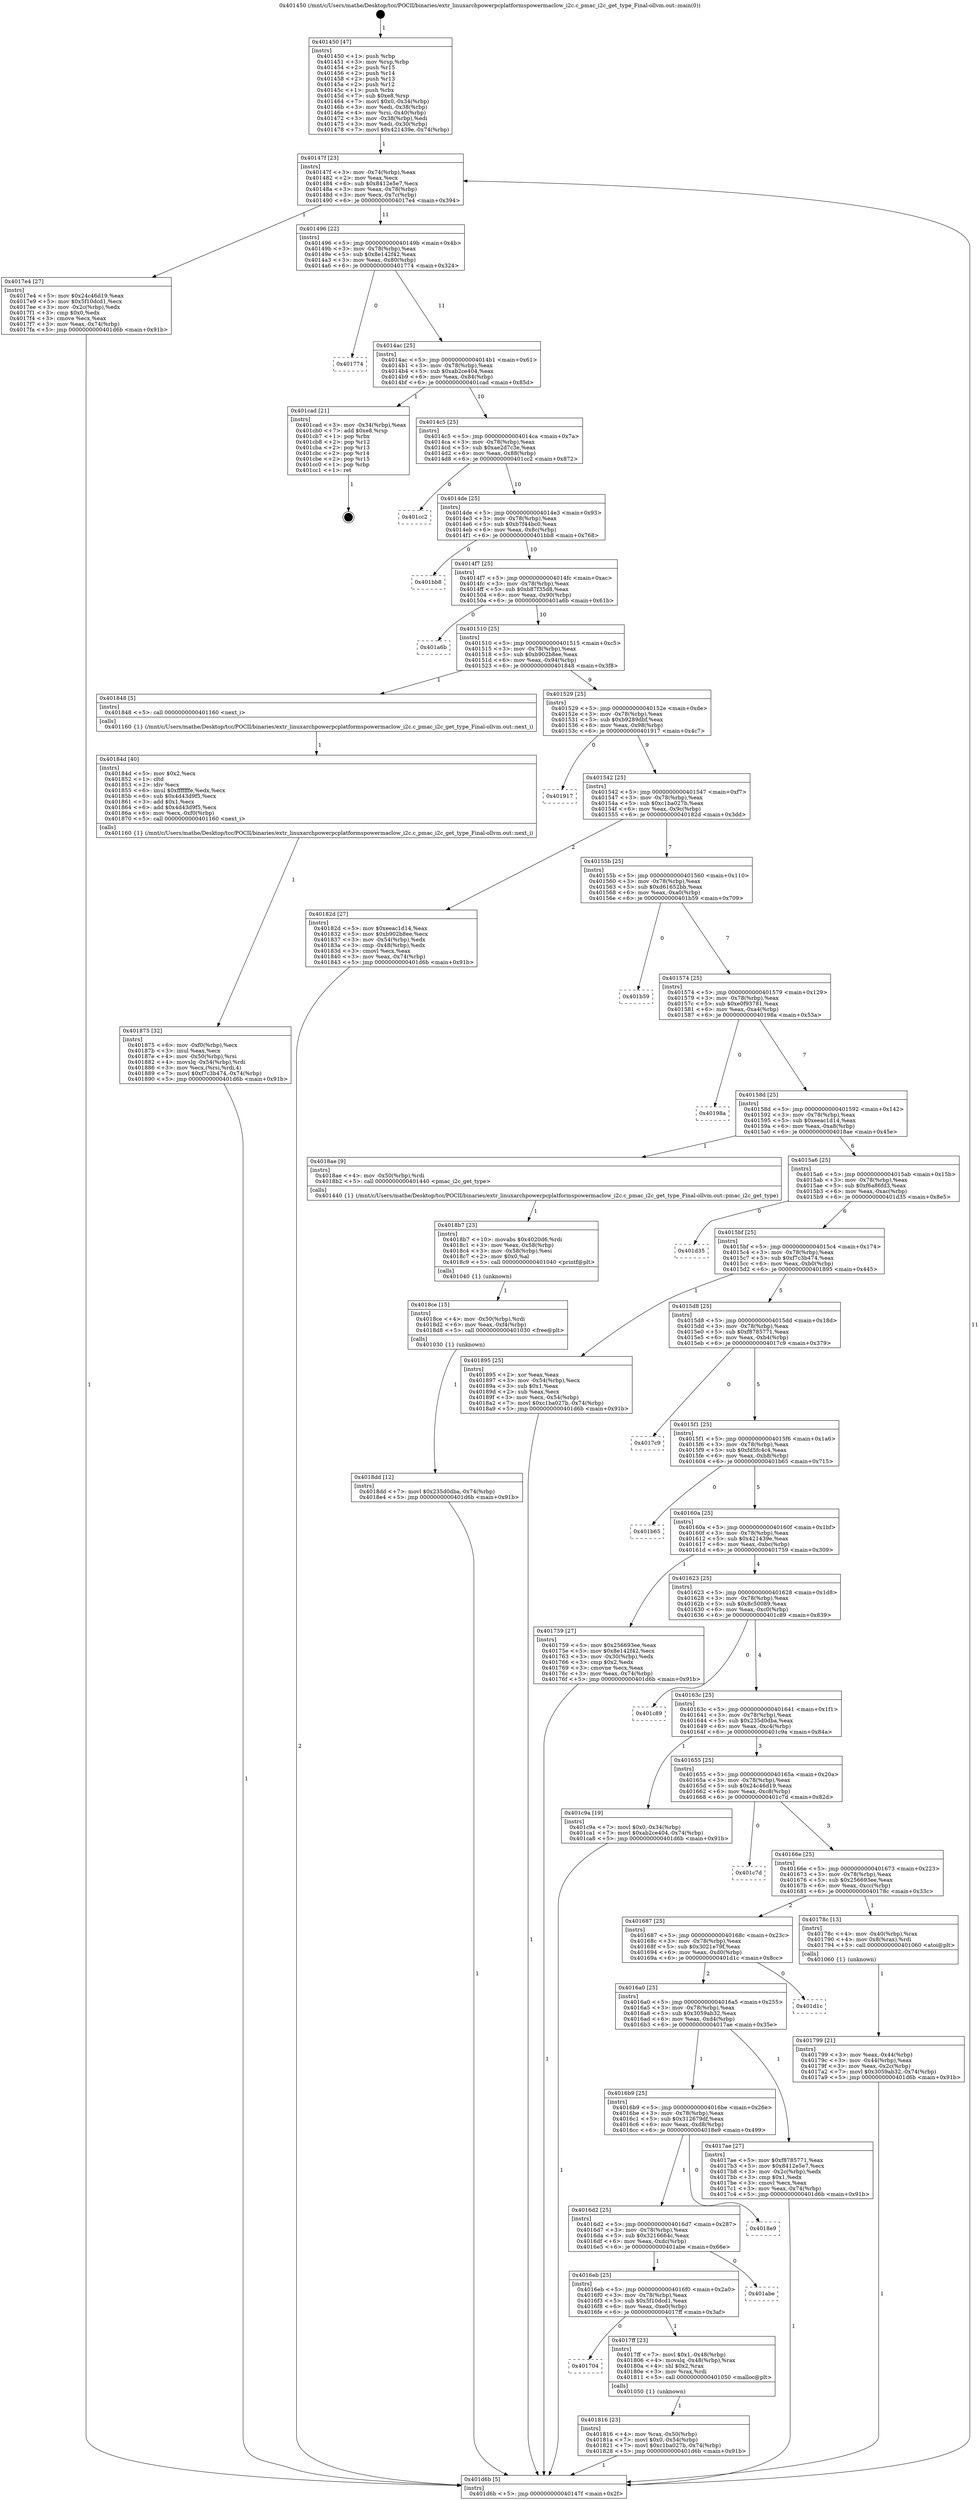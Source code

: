 digraph "0x401450" {
  label = "0x401450 (/mnt/c/Users/mathe/Desktop/tcc/POCII/binaries/extr_linuxarchpowerpcplatformspowermaclow_i2c.c_pmac_i2c_get_type_Final-ollvm.out::main(0))"
  labelloc = "t"
  node[shape=record]

  Entry [label="",width=0.3,height=0.3,shape=circle,fillcolor=black,style=filled]
  "0x40147f" [label="{
     0x40147f [23]\l
     | [instrs]\l
     &nbsp;&nbsp;0x40147f \<+3\>: mov -0x74(%rbp),%eax\l
     &nbsp;&nbsp;0x401482 \<+2\>: mov %eax,%ecx\l
     &nbsp;&nbsp;0x401484 \<+6\>: sub $0x8412e5e7,%ecx\l
     &nbsp;&nbsp;0x40148a \<+3\>: mov %eax,-0x78(%rbp)\l
     &nbsp;&nbsp;0x40148d \<+3\>: mov %ecx,-0x7c(%rbp)\l
     &nbsp;&nbsp;0x401490 \<+6\>: je 00000000004017e4 \<main+0x394\>\l
  }"]
  "0x4017e4" [label="{
     0x4017e4 [27]\l
     | [instrs]\l
     &nbsp;&nbsp;0x4017e4 \<+5\>: mov $0x24c46d19,%eax\l
     &nbsp;&nbsp;0x4017e9 \<+5\>: mov $0x5f10dcd1,%ecx\l
     &nbsp;&nbsp;0x4017ee \<+3\>: mov -0x2c(%rbp),%edx\l
     &nbsp;&nbsp;0x4017f1 \<+3\>: cmp $0x0,%edx\l
     &nbsp;&nbsp;0x4017f4 \<+3\>: cmove %ecx,%eax\l
     &nbsp;&nbsp;0x4017f7 \<+3\>: mov %eax,-0x74(%rbp)\l
     &nbsp;&nbsp;0x4017fa \<+5\>: jmp 0000000000401d6b \<main+0x91b\>\l
  }"]
  "0x401496" [label="{
     0x401496 [22]\l
     | [instrs]\l
     &nbsp;&nbsp;0x401496 \<+5\>: jmp 000000000040149b \<main+0x4b\>\l
     &nbsp;&nbsp;0x40149b \<+3\>: mov -0x78(%rbp),%eax\l
     &nbsp;&nbsp;0x40149e \<+5\>: sub $0x8e142f42,%eax\l
     &nbsp;&nbsp;0x4014a3 \<+3\>: mov %eax,-0x80(%rbp)\l
     &nbsp;&nbsp;0x4014a6 \<+6\>: je 0000000000401774 \<main+0x324\>\l
  }"]
  Exit [label="",width=0.3,height=0.3,shape=circle,fillcolor=black,style=filled,peripheries=2]
  "0x401774" [label="{
     0x401774\l
  }", style=dashed]
  "0x4014ac" [label="{
     0x4014ac [25]\l
     | [instrs]\l
     &nbsp;&nbsp;0x4014ac \<+5\>: jmp 00000000004014b1 \<main+0x61\>\l
     &nbsp;&nbsp;0x4014b1 \<+3\>: mov -0x78(%rbp),%eax\l
     &nbsp;&nbsp;0x4014b4 \<+5\>: sub $0xab2ce404,%eax\l
     &nbsp;&nbsp;0x4014b9 \<+6\>: mov %eax,-0x84(%rbp)\l
     &nbsp;&nbsp;0x4014bf \<+6\>: je 0000000000401cad \<main+0x85d\>\l
  }"]
  "0x4018dd" [label="{
     0x4018dd [12]\l
     | [instrs]\l
     &nbsp;&nbsp;0x4018dd \<+7\>: movl $0x235d0dba,-0x74(%rbp)\l
     &nbsp;&nbsp;0x4018e4 \<+5\>: jmp 0000000000401d6b \<main+0x91b\>\l
  }"]
  "0x401cad" [label="{
     0x401cad [21]\l
     | [instrs]\l
     &nbsp;&nbsp;0x401cad \<+3\>: mov -0x34(%rbp),%eax\l
     &nbsp;&nbsp;0x401cb0 \<+7\>: add $0xe8,%rsp\l
     &nbsp;&nbsp;0x401cb7 \<+1\>: pop %rbx\l
     &nbsp;&nbsp;0x401cb8 \<+2\>: pop %r12\l
     &nbsp;&nbsp;0x401cba \<+2\>: pop %r13\l
     &nbsp;&nbsp;0x401cbc \<+2\>: pop %r14\l
     &nbsp;&nbsp;0x401cbe \<+2\>: pop %r15\l
     &nbsp;&nbsp;0x401cc0 \<+1\>: pop %rbp\l
     &nbsp;&nbsp;0x401cc1 \<+1\>: ret\l
  }"]
  "0x4014c5" [label="{
     0x4014c5 [25]\l
     | [instrs]\l
     &nbsp;&nbsp;0x4014c5 \<+5\>: jmp 00000000004014ca \<main+0x7a\>\l
     &nbsp;&nbsp;0x4014ca \<+3\>: mov -0x78(%rbp),%eax\l
     &nbsp;&nbsp;0x4014cd \<+5\>: sub $0xae2d7c3e,%eax\l
     &nbsp;&nbsp;0x4014d2 \<+6\>: mov %eax,-0x88(%rbp)\l
     &nbsp;&nbsp;0x4014d8 \<+6\>: je 0000000000401cc2 \<main+0x872\>\l
  }"]
  "0x4018ce" [label="{
     0x4018ce [15]\l
     | [instrs]\l
     &nbsp;&nbsp;0x4018ce \<+4\>: mov -0x50(%rbp),%rdi\l
     &nbsp;&nbsp;0x4018d2 \<+6\>: mov %eax,-0xf4(%rbp)\l
     &nbsp;&nbsp;0x4018d8 \<+5\>: call 0000000000401030 \<free@plt\>\l
     | [calls]\l
     &nbsp;&nbsp;0x401030 \{1\} (unknown)\l
  }"]
  "0x401cc2" [label="{
     0x401cc2\l
  }", style=dashed]
  "0x4014de" [label="{
     0x4014de [25]\l
     | [instrs]\l
     &nbsp;&nbsp;0x4014de \<+5\>: jmp 00000000004014e3 \<main+0x93\>\l
     &nbsp;&nbsp;0x4014e3 \<+3\>: mov -0x78(%rbp),%eax\l
     &nbsp;&nbsp;0x4014e6 \<+5\>: sub $0xb7f44bc0,%eax\l
     &nbsp;&nbsp;0x4014eb \<+6\>: mov %eax,-0x8c(%rbp)\l
     &nbsp;&nbsp;0x4014f1 \<+6\>: je 0000000000401bb8 \<main+0x768\>\l
  }"]
  "0x4018b7" [label="{
     0x4018b7 [23]\l
     | [instrs]\l
     &nbsp;&nbsp;0x4018b7 \<+10\>: movabs $0x4020d6,%rdi\l
     &nbsp;&nbsp;0x4018c1 \<+3\>: mov %eax,-0x58(%rbp)\l
     &nbsp;&nbsp;0x4018c4 \<+3\>: mov -0x58(%rbp),%esi\l
     &nbsp;&nbsp;0x4018c7 \<+2\>: mov $0x0,%al\l
     &nbsp;&nbsp;0x4018c9 \<+5\>: call 0000000000401040 \<printf@plt\>\l
     | [calls]\l
     &nbsp;&nbsp;0x401040 \{1\} (unknown)\l
  }"]
  "0x401bb8" [label="{
     0x401bb8\l
  }", style=dashed]
  "0x4014f7" [label="{
     0x4014f7 [25]\l
     | [instrs]\l
     &nbsp;&nbsp;0x4014f7 \<+5\>: jmp 00000000004014fc \<main+0xac\>\l
     &nbsp;&nbsp;0x4014fc \<+3\>: mov -0x78(%rbp),%eax\l
     &nbsp;&nbsp;0x4014ff \<+5\>: sub $0xb87f35d8,%eax\l
     &nbsp;&nbsp;0x401504 \<+6\>: mov %eax,-0x90(%rbp)\l
     &nbsp;&nbsp;0x40150a \<+6\>: je 0000000000401a6b \<main+0x61b\>\l
  }"]
  "0x401875" [label="{
     0x401875 [32]\l
     | [instrs]\l
     &nbsp;&nbsp;0x401875 \<+6\>: mov -0xf0(%rbp),%ecx\l
     &nbsp;&nbsp;0x40187b \<+3\>: imul %eax,%ecx\l
     &nbsp;&nbsp;0x40187e \<+4\>: mov -0x50(%rbp),%rsi\l
     &nbsp;&nbsp;0x401882 \<+4\>: movslq -0x54(%rbp),%rdi\l
     &nbsp;&nbsp;0x401886 \<+3\>: mov %ecx,(%rsi,%rdi,4)\l
     &nbsp;&nbsp;0x401889 \<+7\>: movl $0xf7c3b474,-0x74(%rbp)\l
     &nbsp;&nbsp;0x401890 \<+5\>: jmp 0000000000401d6b \<main+0x91b\>\l
  }"]
  "0x401a6b" [label="{
     0x401a6b\l
  }", style=dashed]
  "0x401510" [label="{
     0x401510 [25]\l
     | [instrs]\l
     &nbsp;&nbsp;0x401510 \<+5\>: jmp 0000000000401515 \<main+0xc5\>\l
     &nbsp;&nbsp;0x401515 \<+3\>: mov -0x78(%rbp),%eax\l
     &nbsp;&nbsp;0x401518 \<+5\>: sub $0xb902b8ee,%eax\l
     &nbsp;&nbsp;0x40151d \<+6\>: mov %eax,-0x94(%rbp)\l
     &nbsp;&nbsp;0x401523 \<+6\>: je 0000000000401848 \<main+0x3f8\>\l
  }"]
  "0x40184d" [label="{
     0x40184d [40]\l
     | [instrs]\l
     &nbsp;&nbsp;0x40184d \<+5\>: mov $0x2,%ecx\l
     &nbsp;&nbsp;0x401852 \<+1\>: cltd\l
     &nbsp;&nbsp;0x401853 \<+2\>: idiv %ecx\l
     &nbsp;&nbsp;0x401855 \<+6\>: imul $0xfffffffe,%edx,%ecx\l
     &nbsp;&nbsp;0x40185b \<+6\>: sub $0x4d43d9f5,%ecx\l
     &nbsp;&nbsp;0x401861 \<+3\>: add $0x1,%ecx\l
     &nbsp;&nbsp;0x401864 \<+6\>: add $0x4d43d9f5,%ecx\l
     &nbsp;&nbsp;0x40186a \<+6\>: mov %ecx,-0xf0(%rbp)\l
     &nbsp;&nbsp;0x401870 \<+5\>: call 0000000000401160 \<next_i\>\l
     | [calls]\l
     &nbsp;&nbsp;0x401160 \{1\} (/mnt/c/Users/mathe/Desktop/tcc/POCII/binaries/extr_linuxarchpowerpcplatformspowermaclow_i2c.c_pmac_i2c_get_type_Final-ollvm.out::next_i)\l
  }"]
  "0x401848" [label="{
     0x401848 [5]\l
     | [instrs]\l
     &nbsp;&nbsp;0x401848 \<+5\>: call 0000000000401160 \<next_i\>\l
     | [calls]\l
     &nbsp;&nbsp;0x401160 \{1\} (/mnt/c/Users/mathe/Desktop/tcc/POCII/binaries/extr_linuxarchpowerpcplatformspowermaclow_i2c.c_pmac_i2c_get_type_Final-ollvm.out::next_i)\l
  }"]
  "0x401529" [label="{
     0x401529 [25]\l
     | [instrs]\l
     &nbsp;&nbsp;0x401529 \<+5\>: jmp 000000000040152e \<main+0xde\>\l
     &nbsp;&nbsp;0x40152e \<+3\>: mov -0x78(%rbp),%eax\l
     &nbsp;&nbsp;0x401531 \<+5\>: sub $0xb9289dbf,%eax\l
     &nbsp;&nbsp;0x401536 \<+6\>: mov %eax,-0x98(%rbp)\l
     &nbsp;&nbsp;0x40153c \<+6\>: je 0000000000401917 \<main+0x4c7\>\l
  }"]
  "0x401816" [label="{
     0x401816 [23]\l
     | [instrs]\l
     &nbsp;&nbsp;0x401816 \<+4\>: mov %rax,-0x50(%rbp)\l
     &nbsp;&nbsp;0x40181a \<+7\>: movl $0x0,-0x54(%rbp)\l
     &nbsp;&nbsp;0x401821 \<+7\>: movl $0xc1ba027b,-0x74(%rbp)\l
     &nbsp;&nbsp;0x401828 \<+5\>: jmp 0000000000401d6b \<main+0x91b\>\l
  }"]
  "0x401917" [label="{
     0x401917\l
  }", style=dashed]
  "0x401542" [label="{
     0x401542 [25]\l
     | [instrs]\l
     &nbsp;&nbsp;0x401542 \<+5\>: jmp 0000000000401547 \<main+0xf7\>\l
     &nbsp;&nbsp;0x401547 \<+3\>: mov -0x78(%rbp),%eax\l
     &nbsp;&nbsp;0x40154a \<+5\>: sub $0xc1ba027b,%eax\l
     &nbsp;&nbsp;0x40154f \<+6\>: mov %eax,-0x9c(%rbp)\l
     &nbsp;&nbsp;0x401555 \<+6\>: je 000000000040182d \<main+0x3dd\>\l
  }"]
  "0x401704" [label="{
     0x401704\l
  }", style=dashed]
  "0x40182d" [label="{
     0x40182d [27]\l
     | [instrs]\l
     &nbsp;&nbsp;0x40182d \<+5\>: mov $0xeeac1d14,%eax\l
     &nbsp;&nbsp;0x401832 \<+5\>: mov $0xb902b8ee,%ecx\l
     &nbsp;&nbsp;0x401837 \<+3\>: mov -0x54(%rbp),%edx\l
     &nbsp;&nbsp;0x40183a \<+3\>: cmp -0x48(%rbp),%edx\l
     &nbsp;&nbsp;0x40183d \<+3\>: cmovl %ecx,%eax\l
     &nbsp;&nbsp;0x401840 \<+3\>: mov %eax,-0x74(%rbp)\l
     &nbsp;&nbsp;0x401843 \<+5\>: jmp 0000000000401d6b \<main+0x91b\>\l
  }"]
  "0x40155b" [label="{
     0x40155b [25]\l
     | [instrs]\l
     &nbsp;&nbsp;0x40155b \<+5\>: jmp 0000000000401560 \<main+0x110\>\l
     &nbsp;&nbsp;0x401560 \<+3\>: mov -0x78(%rbp),%eax\l
     &nbsp;&nbsp;0x401563 \<+5\>: sub $0xd61652bb,%eax\l
     &nbsp;&nbsp;0x401568 \<+6\>: mov %eax,-0xa0(%rbp)\l
     &nbsp;&nbsp;0x40156e \<+6\>: je 0000000000401b59 \<main+0x709\>\l
  }"]
  "0x4017ff" [label="{
     0x4017ff [23]\l
     | [instrs]\l
     &nbsp;&nbsp;0x4017ff \<+7\>: movl $0x1,-0x48(%rbp)\l
     &nbsp;&nbsp;0x401806 \<+4\>: movslq -0x48(%rbp),%rax\l
     &nbsp;&nbsp;0x40180a \<+4\>: shl $0x2,%rax\l
     &nbsp;&nbsp;0x40180e \<+3\>: mov %rax,%rdi\l
     &nbsp;&nbsp;0x401811 \<+5\>: call 0000000000401050 \<malloc@plt\>\l
     | [calls]\l
     &nbsp;&nbsp;0x401050 \{1\} (unknown)\l
  }"]
  "0x401b59" [label="{
     0x401b59\l
  }", style=dashed]
  "0x401574" [label="{
     0x401574 [25]\l
     | [instrs]\l
     &nbsp;&nbsp;0x401574 \<+5\>: jmp 0000000000401579 \<main+0x129\>\l
     &nbsp;&nbsp;0x401579 \<+3\>: mov -0x78(%rbp),%eax\l
     &nbsp;&nbsp;0x40157c \<+5\>: sub $0xe0f93781,%eax\l
     &nbsp;&nbsp;0x401581 \<+6\>: mov %eax,-0xa4(%rbp)\l
     &nbsp;&nbsp;0x401587 \<+6\>: je 000000000040198a \<main+0x53a\>\l
  }"]
  "0x4016eb" [label="{
     0x4016eb [25]\l
     | [instrs]\l
     &nbsp;&nbsp;0x4016eb \<+5\>: jmp 00000000004016f0 \<main+0x2a0\>\l
     &nbsp;&nbsp;0x4016f0 \<+3\>: mov -0x78(%rbp),%eax\l
     &nbsp;&nbsp;0x4016f3 \<+5\>: sub $0x5f10dcd1,%eax\l
     &nbsp;&nbsp;0x4016f8 \<+6\>: mov %eax,-0xe0(%rbp)\l
     &nbsp;&nbsp;0x4016fe \<+6\>: je 00000000004017ff \<main+0x3af\>\l
  }"]
  "0x40198a" [label="{
     0x40198a\l
  }", style=dashed]
  "0x40158d" [label="{
     0x40158d [25]\l
     | [instrs]\l
     &nbsp;&nbsp;0x40158d \<+5\>: jmp 0000000000401592 \<main+0x142\>\l
     &nbsp;&nbsp;0x401592 \<+3\>: mov -0x78(%rbp),%eax\l
     &nbsp;&nbsp;0x401595 \<+5\>: sub $0xeeac1d14,%eax\l
     &nbsp;&nbsp;0x40159a \<+6\>: mov %eax,-0xa8(%rbp)\l
     &nbsp;&nbsp;0x4015a0 \<+6\>: je 00000000004018ae \<main+0x45e\>\l
  }"]
  "0x401abe" [label="{
     0x401abe\l
  }", style=dashed]
  "0x4018ae" [label="{
     0x4018ae [9]\l
     | [instrs]\l
     &nbsp;&nbsp;0x4018ae \<+4\>: mov -0x50(%rbp),%rdi\l
     &nbsp;&nbsp;0x4018b2 \<+5\>: call 0000000000401440 \<pmac_i2c_get_type\>\l
     | [calls]\l
     &nbsp;&nbsp;0x401440 \{1\} (/mnt/c/Users/mathe/Desktop/tcc/POCII/binaries/extr_linuxarchpowerpcplatformspowermaclow_i2c.c_pmac_i2c_get_type_Final-ollvm.out::pmac_i2c_get_type)\l
  }"]
  "0x4015a6" [label="{
     0x4015a6 [25]\l
     | [instrs]\l
     &nbsp;&nbsp;0x4015a6 \<+5\>: jmp 00000000004015ab \<main+0x15b\>\l
     &nbsp;&nbsp;0x4015ab \<+3\>: mov -0x78(%rbp),%eax\l
     &nbsp;&nbsp;0x4015ae \<+5\>: sub $0xf6a86fd3,%eax\l
     &nbsp;&nbsp;0x4015b3 \<+6\>: mov %eax,-0xac(%rbp)\l
     &nbsp;&nbsp;0x4015b9 \<+6\>: je 0000000000401d35 \<main+0x8e5\>\l
  }"]
  "0x4016d2" [label="{
     0x4016d2 [25]\l
     | [instrs]\l
     &nbsp;&nbsp;0x4016d2 \<+5\>: jmp 00000000004016d7 \<main+0x287\>\l
     &nbsp;&nbsp;0x4016d7 \<+3\>: mov -0x78(%rbp),%eax\l
     &nbsp;&nbsp;0x4016da \<+5\>: sub $0x3216664c,%eax\l
     &nbsp;&nbsp;0x4016df \<+6\>: mov %eax,-0xdc(%rbp)\l
     &nbsp;&nbsp;0x4016e5 \<+6\>: je 0000000000401abe \<main+0x66e\>\l
  }"]
  "0x401d35" [label="{
     0x401d35\l
  }", style=dashed]
  "0x4015bf" [label="{
     0x4015bf [25]\l
     | [instrs]\l
     &nbsp;&nbsp;0x4015bf \<+5\>: jmp 00000000004015c4 \<main+0x174\>\l
     &nbsp;&nbsp;0x4015c4 \<+3\>: mov -0x78(%rbp),%eax\l
     &nbsp;&nbsp;0x4015c7 \<+5\>: sub $0xf7c3b474,%eax\l
     &nbsp;&nbsp;0x4015cc \<+6\>: mov %eax,-0xb0(%rbp)\l
     &nbsp;&nbsp;0x4015d2 \<+6\>: je 0000000000401895 \<main+0x445\>\l
  }"]
  "0x4018e9" [label="{
     0x4018e9\l
  }", style=dashed]
  "0x401895" [label="{
     0x401895 [25]\l
     | [instrs]\l
     &nbsp;&nbsp;0x401895 \<+2\>: xor %eax,%eax\l
     &nbsp;&nbsp;0x401897 \<+3\>: mov -0x54(%rbp),%ecx\l
     &nbsp;&nbsp;0x40189a \<+3\>: sub $0x1,%eax\l
     &nbsp;&nbsp;0x40189d \<+2\>: sub %eax,%ecx\l
     &nbsp;&nbsp;0x40189f \<+3\>: mov %ecx,-0x54(%rbp)\l
     &nbsp;&nbsp;0x4018a2 \<+7\>: movl $0xc1ba027b,-0x74(%rbp)\l
     &nbsp;&nbsp;0x4018a9 \<+5\>: jmp 0000000000401d6b \<main+0x91b\>\l
  }"]
  "0x4015d8" [label="{
     0x4015d8 [25]\l
     | [instrs]\l
     &nbsp;&nbsp;0x4015d8 \<+5\>: jmp 00000000004015dd \<main+0x18d\>\l
     &nbsp;&nbsp;0x4015dd \<+3\>: mov -0x78(%rbp),%eax\l
     &nbsp;&nbsp;0x4015e0 \<+5\>: sub $0xf8785771,%eax\l
     &nbsp;&nbsp;0x4015e5 \<+6\>: mov %eax,-0xb4(%rbp)\l
     &nbsp;&nbsp;0x4015eb \<+6\>: je 00000000004017c9 \<main+0x379\>\l
  }"]
  "0x4016b9" [label="{
     0x4016b9 [25]\l
     | [instrs]\l
     &nbsp;&nbsp;0x4016b9 \<+5\>: jmp 00000000004016be \<main+0x26e\>\l
     &nbsp;&nbsp;0x4016be \<+3\>: mov -0x78(%rbp),%eax\l
     &nbsp;&nbsp;0x4016c1 \<+5\>: sub $0x312679df,%eax\l
     &nbsp;&nbsp;0x4016c6 \<+6\>: mov %eax,-0xd8(%rbp)\l
     &nbsp;&nbsp;0x4016cc \<+6\>: je 00000000004018e9 \<main+0x499\>\l
  }"]
  "0x4017c9" [label="{
     0x4017c9\l
  }", style=dashed]
  "0x4015f1" [label="{
     0x4015f1 [25]\l
     | [instrs]\l
     &nbsp;&nbsp;0x4015f1 \<+5\>: jmp 00000000004015f6 \<main+0x1a6\>\l
     &nbsp;&nbsp;0x4015f6 \<+3\>: mov -0x78(%rbp),%eax\l
     &nbsp;&nbsp;0x4015f9 \<+5\>: sub $0xfd5fc4c4,%eax\l
     &nbsp;&nbsp;0x4015fe \<+6\>: mov %eax,-0xb8(%rbp)\l
     &nbsp;&nbsp;0x401604 \<+6\>: je 0000000000401b65 \<main+0x715\>\l
  }"]
  "0x4017ae" [label="{
     0x4017ae [27]\l
     | [instrs]\l
     &nbsp;&nbsp;0x4017ae \<+5\>: mov $0xf8785771,%eax\l
     &nbsp;&nbsp;0x4017b3 \<+5\>: mov $0x8412e5e7,%ecx\l
     &nbsp;&nbsp;0x4017b8 \<+3\>: mov -0x2c(%rbp),%edx\l
     &nbsp;&nbsp;0x4017bb \<+3\>: cmp $0x1,%edx\l
     &nbsp;&nbsp;0x4017be \<+3\>: cmovl %ecx,%eax\l
     &nbsp;&nbsp;0x4017c1 \<+3\>: mov %eax,-0x74(%rbp)\l
     &nbsp;&nbsp;0x4017c4 \<+5\>: jmp 0000000000401d6b \<main+0x91b\>\l
  }"]
  "0x401b65" [label="{
     0x401b65\l
  }", style=dashed]
  "0x40160a" [label="{
     0x40160a [25]\l
     | [instrs]\l
     &nbsp;&nbsp;0x40160a \<+5\>: jmp 000000000040160f \<main+0x1bf\>\l
     &nbsp;&nbsp;0x40160f \<+3\>: mov -0x78(%rbp),%eax\l
     &nbsp;&nbsp;0x401612 \<+5\>: sub $0x421439e,%eax\l
     &nbsp;&nbsp;0x401617 \<+6\>: mov %eax,-0xbc(%rbp)\l
     &nbsp;&nbsp;0x40161d \<+6\>: je 0000000000401759 \<main+0x309\>\l
  }"]
  "0x4016a0" [label="{
     0x4016a0 [25]\l
     | [instrs]\l
     &nbsp;&nbsp;0x4016a0 \<+5\>: jmp 00000000004016a5 \<main+0x255\>\l
     &nbsp;&nbsp;0x4016a5 \<+3\>: mov -0x78(%rbp),%eax\l
     &nbsp;&nbsp;0x4016a8 \<+5\>: sub $0x3059ab32,%eax\l
     &nbsp;&nbsp;0x4016ad \<+6\>: mov %eax,-0xd4(%rbp)\l
     &nbsp;&nbsp;0x4016b3 \<+6\>: je 00000000004017ae \<main+0x35e\>\l
  }"]
  "0x401759" [label="{
     0x401759 [27]\l
     | [instrs]\l
     &nbsp;&nbsp;0x401759 \<+5\>: mov $0x256693ee,%eax\l
     &nbsp;&nbsp;0x40175e \<+5\>: mov $0x8e142f42,%ecx\l
     &nbsp;&nbsp;0x401763 \<+3\>: mov -0x30(%rbp),%edx\l
     &nbsp;&nbsp;0x401766 \<+3\>: cmp $0x2,%edx\l
     &nbsp;&nbsp;0x401769 \<+3\>: cmovne %ecx,%eax\l
     &nbsp;&nbsp;0x40176c \<+3\>: mov %eax,-0x74(%rbp)\l
     &nbsp;&nbsp;0x40176f \<+5\>: jmp 0000000000401d6b \<main+0x91b\>\l
  }"]
  "0x401623" [label="{
     0x401623 [25]\l
     | [instrs]\l
     &nbsp;&nbsp;0x401623 \<+5\>: jmp 0000000000401628 \<main+0x1d8\>\l
     &nbsp;&nbsp;0x401628 \<+3\>: mov -0x78(%rbp),%eax\l
     &nbsp;&nbsp;0x40162b \<+5\>: sub $0x8c50089,%eax\l
     &nbsp;&nbsp;0x401630 \<+6\>: mov %eax,-0xc0(%rbp)\l
     &nbsp;&nbsp;0x401636 \<+6\>: je 0000000000401c89 \<main+0x839\>\l
  }"]
  "0x401d6b" [label="{
     0x401d6b [5]\l
     | [instrs]\l
     &nbsp;&nbsp;0x401d6b \<+5\>: jmp 000000000040147f \<main+0x2f\>\l
  }"]
  "0x401450" [label="{
     0x401450 [47]\l
     | [instrs]\l
     &nbsp;&nbsp;0x401450 \<+1\>: push %rbp\l
     &nbsp;&nbsp;0x401451 \<+3\>: mov %rsp,%rbp\l
     &nbsp;&nbsp;0x401454 \<+2\>: push %r15\l
     &nbsp;&nbsp;0x401456 \<+2\>: push %r14\l
     &nbsp;&nbsp;0x401458 \<+2\>: push %r13\l
     &nbsp;&nbsp;0x40145a \<+2\>: push %r12\l
     &nbsp;&nbsp;0x40145c \<+1\>: push %rbx\l
     &nbsp;&nbsp;0x40145d \<+7\>: sub $0xe8,%rsp\l
     &nbsp;&nbsp;0x401464 \<+7\>: movl $0x0,-0x34(%rbp)\l
     &nbsp;&nbsp;0x40146b \<+3\>: mov %edi,-0x38(%rbp)\l
     &nbsp;&nbsp;0x40146e \<+4\>: mov %rsi,-0x40(%rbp)\l
     &nbsp;&nbsp;0x401472 \<+3\>: mov -0x38(%rbp),%edi\l
     &nbsp;&nbsp;0x401475 \<+3\>: mov %edi,-0x30(%rbp)\l
     &nbsp;&nbsp;0x401478 \<+7\>: movl $0x421439e,-0x74(%rbp)\l
  }"]
  "0x401d1c" [label="{
     0x401d1c\l
  }", style=dashed]
  "0x401c89" [label="{
     0x401c89\l
  }", style=dashed]
  "0x40163c" [label="{
     0x40163c [25]\l
     | [instrs]\l
     &nbsp;&nbsp;0x40163c \<+5\>: jmp 0000000000401641 \<main+0x1f1\>\l
     &nbsp;&nbsp;0x401641 \<+3\>: mov -0x78(%rbp),%eax\l
     &nbsp;&nbsp;0x401644 \<+5\>: sub $0x235d0dba,%eax\l
     &nbsp;&nbsp;0x401649 \<+6\>: mov %eax,-0xc4(%rbp)\l
     &nbsp;&nbsp;0x40164f \<+6\>: je 0000000000401c9a \<main+0x84a\>\l
  }"]
  "0x401799" [label="{
     0x401799 [21]\l
     | [instrs]\l
     &nbsp;&nbsp;0x401799 \<+3\>: mov %eax,-0x44(%rbp)\l
     &nbsp;&nbsp;0x40179c \<+3\>: mov -0x44(%rbp),%eax\l
     &nbsp;&nbsp;0x40179f \<+3\>: mov %eax,-0x2c(%rbp)\l
     &nbsp;&nbsp;0x4017a2 \<+7\>: movl $0x3059ab32,-0x74(%rbp)\l
     &nbsp;&nbsp;0x4017a9 \<+5\>: jmp 0000000000401d6b \<main+0x91b\>\l
  }"]
  "0x401c9a" [label="{
     0x401c9a [19]\l
     | [instrs]\l
     &nbsp;&nbsp;0x401c9a \<+7\>: movl $0x0,-0x34(%rbp)\l
     &nbsp;&nbsp;0x401ca1 \<+7\>: movl $0xab2ce404,-0x74(%rbp)\l
     &nbsp;&nbsp;0x401ca8 \<+5\>: jmp 0000000000401d6b \<main+0x91b\>\l
  }"]
  "0x401655" [label="{
     0x401655 [25]\l
     | [instrs]\l
     &nbsp;&nbsp;0x401655 \<+5\>: jmp 000000000040165a \<main+0x20a\>\l
     &nbsp;&nbsp;0x40165a \<+3\>: mov -0x78(%rbp),%eax\l
     &nbsp;&nbsp;0x40165d \<+5\>: sub $0x24c46d19,%eax\l
     &nbsp;&nbsp;0x401662 \<+6\>: mov %eax,-0xc8(%rbp)\l
     &nbsp;&nbsp;0x401668 \<+6\>: je 0000000000401c7d \<main+0x82d\>\l
  }"]
  "0x401687" [label="{
     0x401687 [25]\l
     | [instrs]\l
     &nbsp;&nbsp;0x401687 \<+5\>: jmp 000000000040168c \<main+0x23c\>\l
     &nbsp;&nbsp;0x40168c \<+3\>: mov -0x78(%rbp),%eax\l
     &nbsp;&nbsp;0x40168f \<+5\>: sub $0x3021e79f,%eax\l
     &nbsp;&nbsp;0x401694 \<+6\>: mov %eax,-0xd0(%rbp)\l
     &nbsp;&nbsp;0x40169a \<+6\>: je 0000000000401d1c \<main+0x8cc\>\l
  }"]
  "0x401c7d" [label="{
     0x401c7d\l
  }", style=dashed]
  "0x40166e" [label="{
     0x40166e [25]\l
     | [instrs]\l
     &nbsp;&nbsp;0x40166e \<+5\>: jmp 0000000000401673 \<main+0x223\>\l
     &nbsp;&nbsp;0x401673 \<+3\>: mov -0x78(%rbp),%eax\l
     &nbsp;&nbsp;0x401676 \<+5\>: sub $0x256693ee,%eax\l
     &nbsp;&nbsp;0x40167b \<+6\>: mov %eax,-0xcc(%rbp)\l
     &nbsp;&nbsp;0x401681 \<+6\>: je 000000000040178c \<main+0x33c\>\l
  }"]
  "0x40178c" [label="{
     0x40178c [13]\l
     | [instrs]\l
     &nbsp;&nbsp;0x40178c \<+4\>: mov -0x40(%rbp),%rax\l
     &nbsp;&nbsp;0x401790 \<+4\>: mov 0x8(%rax),%rdi\l
     &nbsp;&nbsp;0x401794 \<+5\>: call 0000000000401060 \<atoi@plt\>\l
     | [calls]\l
     &nbsp;&nbsp;0x401060 \{1\} (unknown)\l
  }"]
  Entry -> "0x401450" [label=" 1"]
  "0x40147f" -> "0x4017e4" [label=" 1"]
  "0x40147f" -> "0x401496" [label=" 11"]
  "0x401cad" -> Exit [label=" 1"]
  "0x401496" -> "0x401774" [label=" 0"]
  "0x401496" -> "0x4014ac" [label=" 11"]
  "0x401c9a" -> "0x401d6b" [label=" 1"]
  "0x4014ac" -> "0x401cad" [label=" 1"]
  "0x4014ac" -> "0x4014c5" [label=" 10"]
  "0x4018dd" -> "0x401d6b" [label=" 1"]
  "0x4014c5" -> "0x401cc2" [label=" 0"]
  "0x4014c5" -> "0x4014de" [label=" 10"]
  "0x4018ce" -> "0x4018dd" [label=" 1"]
  "0x4014de" -> "0x401bb8" [label=" 0"]
  "0x4014de" -> "0x4014f7" [label=" 10"]
  "0x4018b7" -> "0x4018ce" [label=" 1"]
  "0x4014f7" -> "0x401a6b" [label=" 0"]
  "0x4014f7" -> "0x401510" [label=" 10"]
  "0x4018ae" -> "0x4018b7" [label=" 1"]
  "0x401510" -> "0x401848" [label=" 1"]
  "0x401510" -> "0x401529" [label=" 9"]
  "0x401895" -> "0x401d6b" [label=" 1"]
  "0x401529" -> "0x401917" [label=" 0"]
  "0x401529" -> "0x401542" [label=" 9"]
  "0x401875" -> "0x401d6b" [label=" 1"]
  "0x401542" -> "0x40182d" [label=" 2"]
  "0x401542" -> "0x40155b" [label=" 7"]
  "0x40184d" -> "0x401875" [label=" 1"]
  "0x40155b" -> "0x401b59" [label=" 0"]
  "0x40155b" -> "0x401574" [label=" 7"]
  "0x401848" -> "0x40184d" [label=" 1"]
  "0x401574" -> "0x40198a" [label=" 0"]
  "0x401574" -> "0x40158d" [label=" 7"]
  "0x401816" -> "0x401d6b" [label=" 1"]
  "0x40158d" -> "0x4018ae" [label=" 1"]
  "0x40158d" -> "0x4015a6" [label=" 6"]
  "0x4017ff" -> "0x401816" [label=" 1"]
  "0x4015a6" -> "0x401d35" [label=" 0"]
  "0x4015a6" -> "0x4015bf" [label=" 6"]
  "0x4016eb" -> "0x4017ff" [label=" 1"]
  "0x4015bf" -> "0x401895" [label=" 1"]
  "0x4015bf" -> "0x4015d8" [label=" 5"]
  "0x40182d" -> "0x401d6b" [label=" 2"]
  "0x4015d8" -> "0x4017c9" [label=" 0"]
  "0x4015d8" -> "0x4015f1" [label=" 5"]
  "0x4016d2" -> "0x401abe" [label=" 0"]
  "0x4015f1" -> "0x401b65" [label=" 0"]
  "0x4015f1" -> "0x40160a" [label=" 5"]
  "0x4016eb" -> "0x401704" [label=" 0"]
  "0x40160a" -> "0x401759" [label=" 1"]
  "0x40160a" -> "0x401623" [label=" 4"]
  "0x401759" -> "0x401d6b" [label=" 1"]
  "0x401450" -> "0x40147f" [label=" 1"]
  "0x401d6b" -> "0x40147f" [label=" 11"]
  "0x4016b9" -> "0x4018e9" [label=" 0"]
  "0x401623" -> "0x401c89" [label=" 0"]
  "0x401623" -> "0x40163c" [label=" 4"]
  "0x4016d2" -> "0x4016eb" [label=" 1"]
  "0x40163c" -> "0x401c9a" [label=" 1"]
  "0x40163c" -> "0x401655" [label=" 3"]
  "0x4017ae" -> "0x401d6b" [label=" 1"]
  "0x401655" -> "0x401c7d" [label=" 0"]
  "0x401655" -> "0x40166e" [label=" 3"]
  "0x4016a0" -> "0x4016b9" [label=" 1"]
  "0x40166e" -> "0x40178c" [label=" 1"]
  "0x40166e" -> "0x401687" [label=" 2"]
  "0x40178c" -> "0x401799" [label=" 1"]
  "0x401799" -> "0x401d6b" [label=" 1"]
  "0x4017e4" -> "0x401d6b" [label=" 1"]
  "0x401687" -> "0x401d1c" [label=" 0"]
  "0x401687" -> "0x4016a0" [label=" 2"]
  "0x4016b9" -> "0x4016d2" [label=" 1"]
  "0x4016a0" -> "0x4017ae" [label=" 1"]
}
